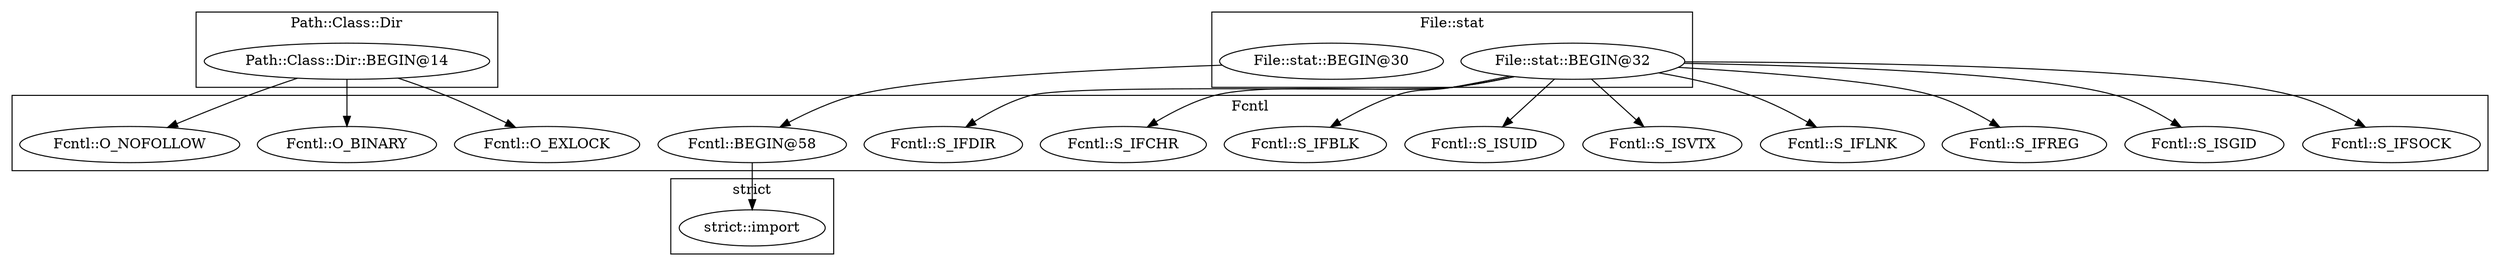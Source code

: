digraph {
graph [overlap=false]
subgraph cluster_Fcntl {
	label="Fcntl";
	"Fcntl::S_IFCHR";
	"Fcntl::O_NOFOLLOW";
	"Fcntl::O_EXLOCK";
	"Fcntl::S_IFDIR";
	"Fcntl::S_IFSOCK";
	"Fcntl::O_BINARY";
	"Fcntl::S_ISGID";
	"Fcntl::S_IFREG";
	"Fcntl::BEGIN@58";
	"Fcntl::S_IFLNK";
	"Fcntl::S_ISVTX";
	"Fcntl::S_ISUID";
	"Fcntl::S_IFBLK";
}
subgraph cluster_Path_Class_Dir {
	label="Path::Class::Dir";
	"Path::Class::Dir::BEGIN@14";
}
subgraph cluster_File_stat {
	label="File::stat";
	"File::stat::BEGIN@30";
	"File::stat::BEGIN@32";
}
subgraph cluster_strict {
	label="strict";
	"strict::import";
}
"File::stat::BEGIN@32" -> "Fcntl::S_ISVTX";
"File::stat::BEGIN@32" -> "Fcntl::S_IFDIR";
"File::stat::BEGIN@30" -> "Fcntl::BEGIN@58";
"Path::Class::Dir::BEGIN@14" -> "Fcntl::O_EXLOCK";
"Fcntl::BEGIN@58" -> "strict::import";
"Path::Class::Dir::BEGIN@14" -> "Fcntl::O_NOFOLLOW";
"File::stat::BEGIN@32" -> "Fcntl::S_IFLNK";
"Path::Class::Dir::BEGIN@14" -> "Fcntl::O_BINARY";
"File::stat::BEGIN@32" -> "Fcntl::S_ISGID";
"File::stat::BEGIN@32" -> "Fcntl::S_IFCHR";
"File::stat::BEGIN@32" -> "Fcntl::S_IFBLK";
"File::stat::BEGIN@32" -> "Fcntl::S_IFSOCK";
"File::stat::BEGIN@32" -> "Fcntl::S_IFREG";
"File::stat::BEGIN@32" -> "Fcntl::S_ISUID";
}
